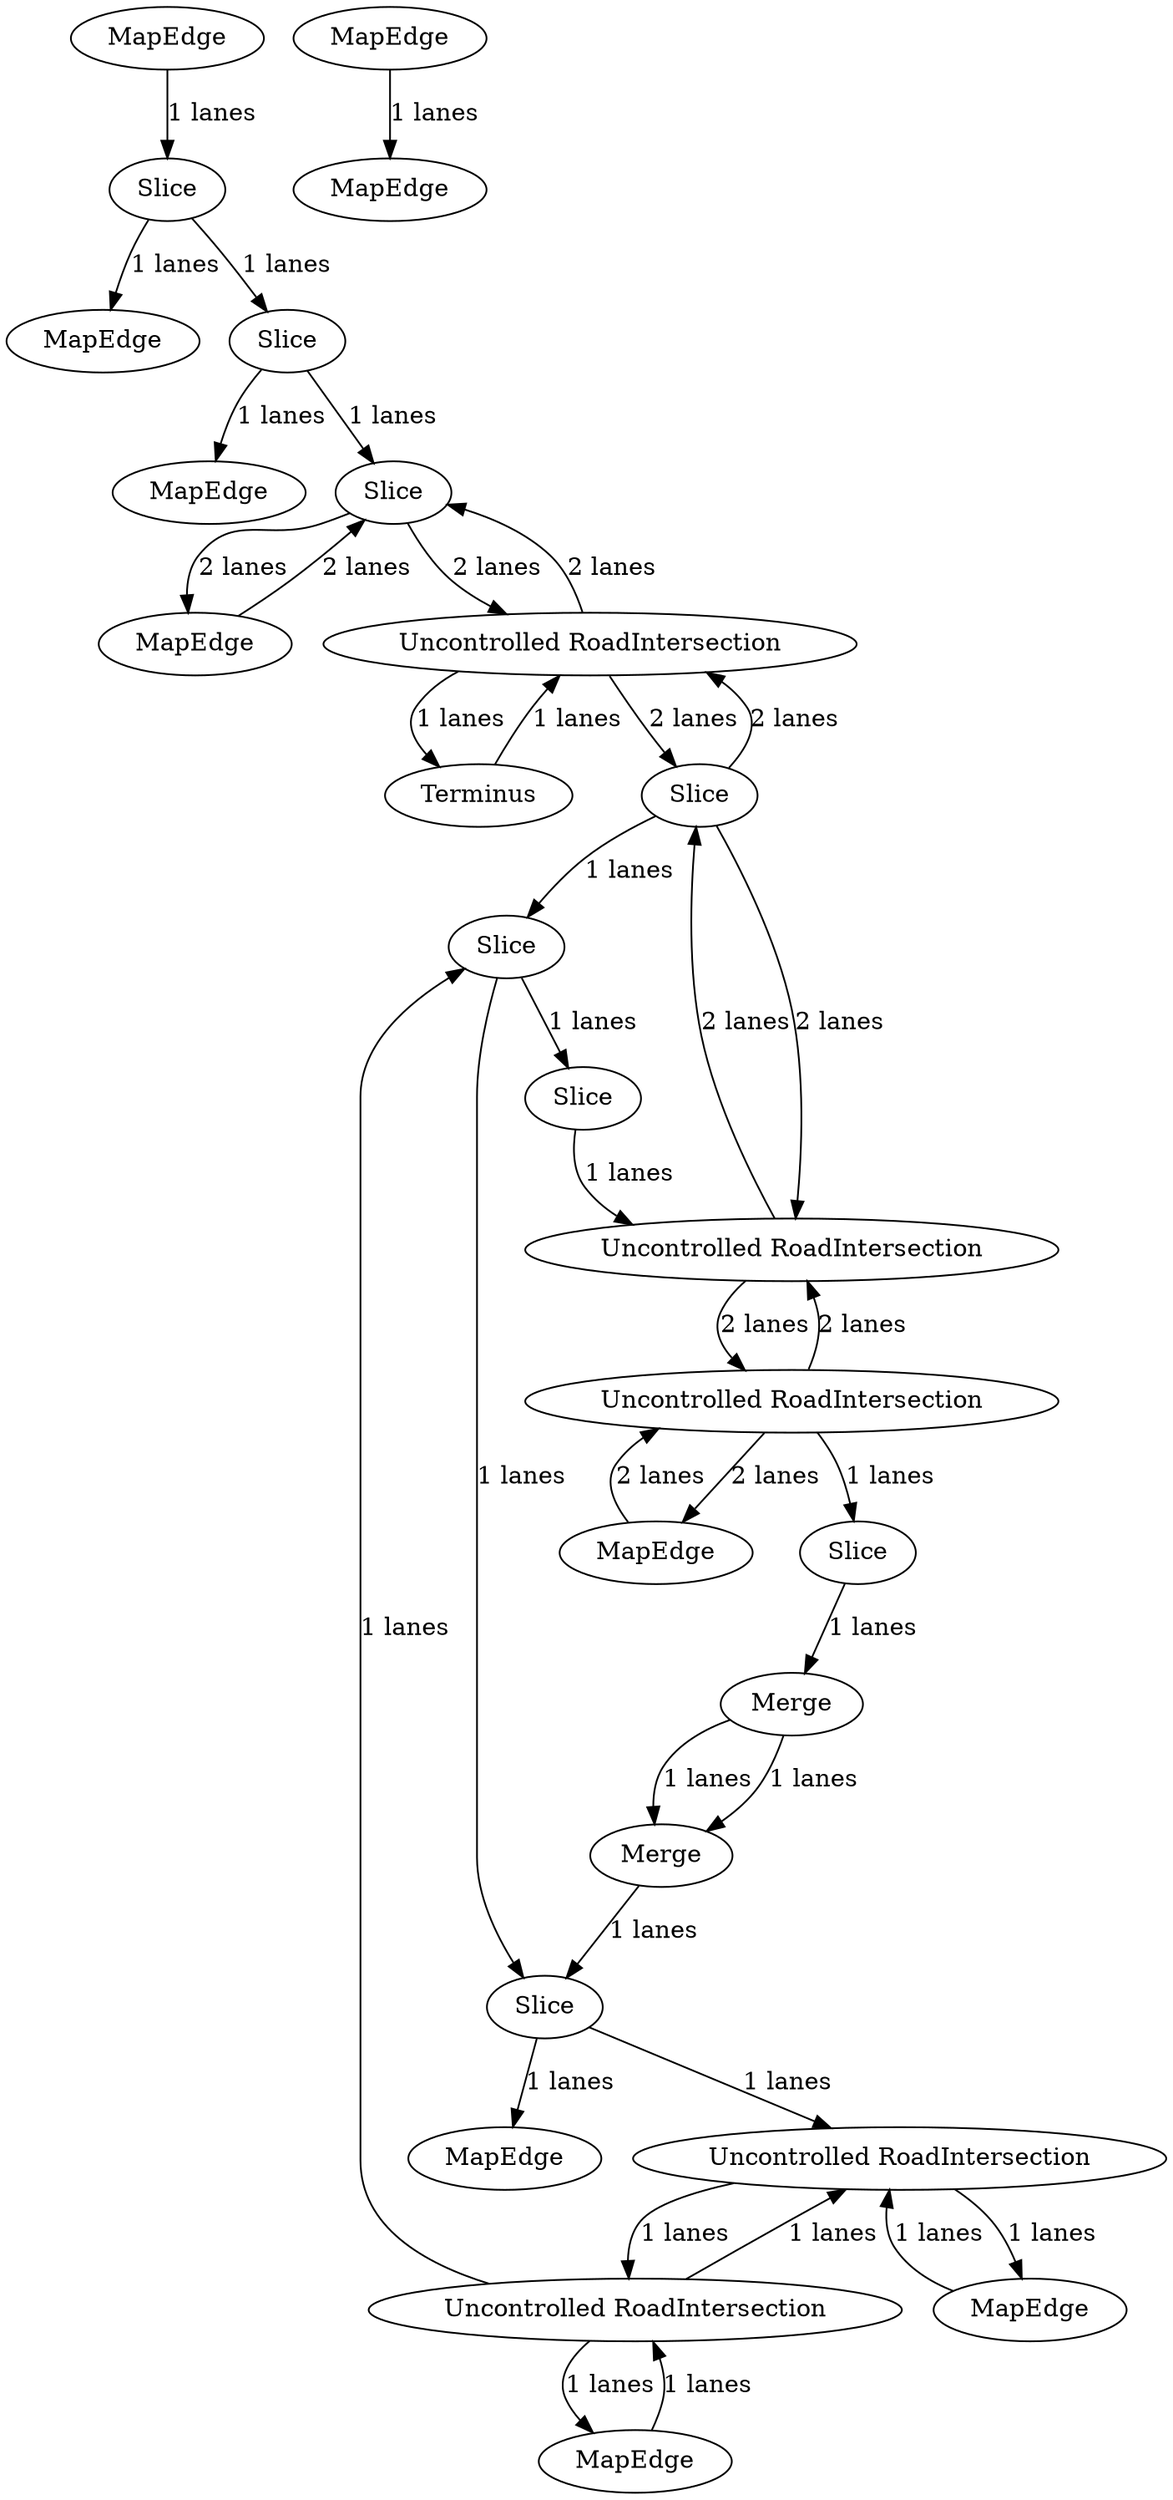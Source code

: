digraph {
    0 [ label = "MapEdge" ]
    1 [ label = "MapEdge" ]
    2 [ label = "MapEdge" ]
    3 [ label = "Slice" ]
    4 [ label = "Slice" ]
    5 [ label = "MapEdge" ]
    6 [ label = "Slice" ]
    7 [ label = "Uncontrolled RoadIntersection" ]
    8 [ label = "Terminus" ]
    9 [ label = "Slice" ]
    10 [ label = "Uncontrolled RoadIntersection" ]
    11 [ label = "Uncontrolled RoadIntersection" ]
    12 [ label = "Slice" ]
    13 [ label = "Slice" ]
    14 [ label = "Slice" ]
    15 [ label = "Merge" ]
    16 [ label = "Uncontrolled RoadIntersection" ]
    17 [ label = "Merge" ]
    18 [ label = "Slice" ]
    19 [ label = "Uncontrolled RoadIntersection" ]
    20 [ label = "MapEdge" ]
    21 [ label = "MapEdge" ]
    22 [ label = "MapEdge" ]
    23 [ label = "MapEdge" ]
    24 [ label = "MapEdge" ]
    25 [ label = "MapEdge" ]
    21 -> 11 [ label = "2 lanes" ]
    11 -> 21 [ label = "2 lanes" ]
    11 -> 10 [ label = "2 lanes" ]
    10 -> 11 [ label = "2 lanes" ]
    10 -> 9 [ label = "2 lanes" ]
    9 -> 10 [ label = "2 lanes" ]
    9 -> 7 [ label = "2 lanes" ]
    7 -> 9 [ label = "2 lanes" ]
    7 -> 6 [ label = "2 lanes" ]
    6 -> 7 [ label = "2 lanes" ]
    6 -> 1 [ label = "2 lanes" ]
    1 -> 6 [ label = "2 lanes" ]
    0 -> 3 [ label = "1 lanes" ]
    3 -> 4 [ label = "1 lanes" ]
    4 -> 5 [ label = "1 lanes" ]
    4 -> 6 [ label = "1 lanes" ]
    3 -> 2 [ label = "1 lanes" ]
    9 -> 14 [ label = "1 lanes" ]
    14 -> 18 [ label = "1 lanes" ]
    18 -> 23 [ label = "1 lanes" ]
    8 -> 7 [ label = "1 lanes" ]
    7 -> 8 [ label = "1 lanes" ]
    20 -> 25 [ label = "1 lanes" ]
    11 -> 13 [ label = "1 lanes" ]
    12 -> 10 [ label = "1 lanes" ]
    19 -> 16 [ label = "1 lanes" ]
    16 -> 19 [ label = "1 lanes" ]
    16 -> 14 [ label = "1 lanes" ]
    14 -> 12 [ label = "1 lanes" ]
    19 -> 22 [ label = "1 lanes" ]
    22 -> 19 [ label = "1 lanes" ]
    24 -> 16 [ label = "1 lanes" ]
    16 -> 24 [ label = "1 lanes" ]
    15 -> 17 [ label = "1 lanes" ]
    13 -> 15 [ label = "1 lanes" ]
    15 -> 17 [ label = "1 lanes" ]
    17 -> 18 [ label = "1 lanes" ]
    18 -> 19 [ label = "1 lanes" ]
}
